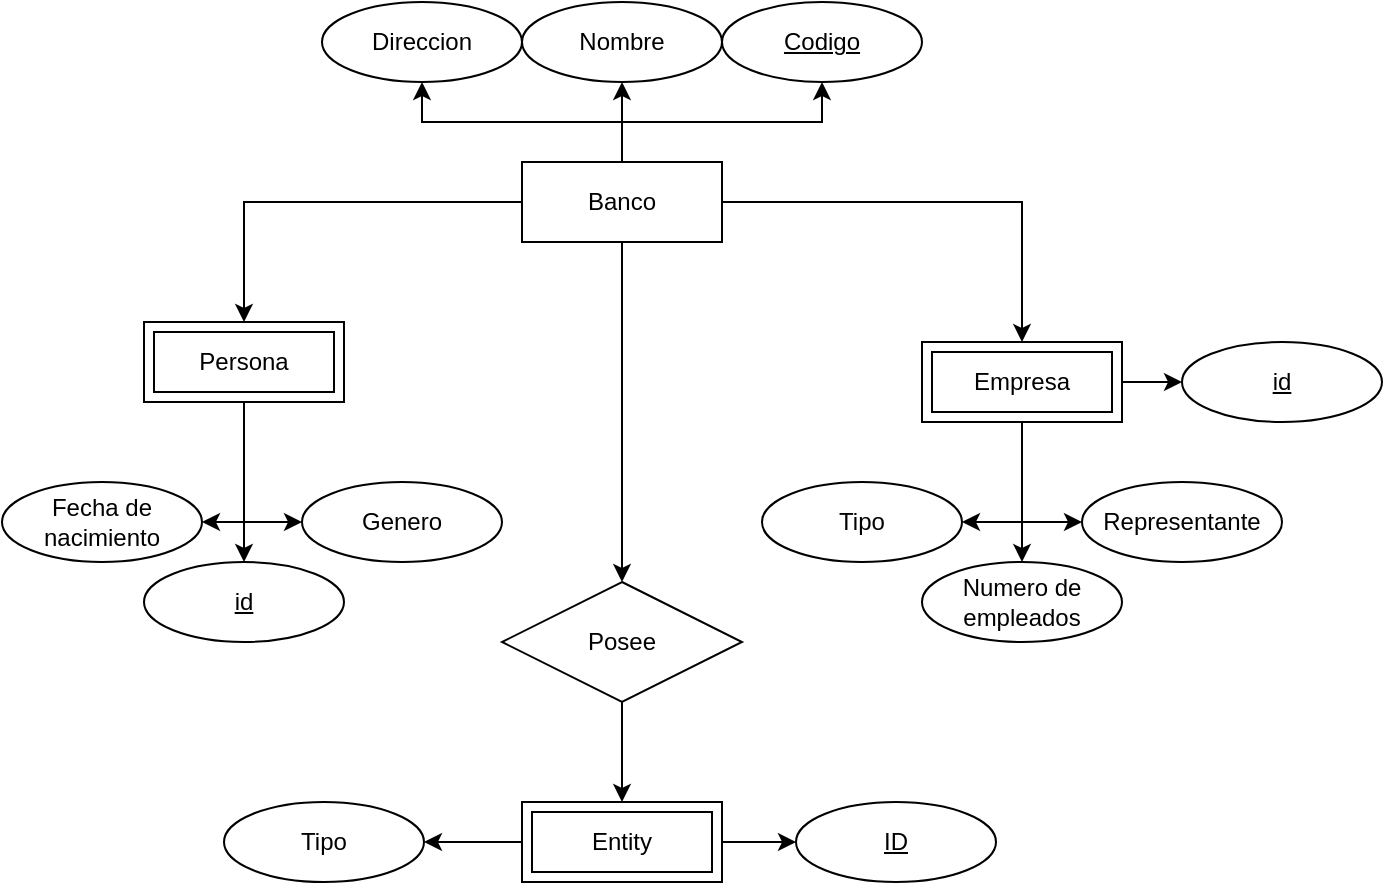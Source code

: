 <mxfile version="21.7.2" type="device">
  <diagram name="Página-1" id="FVufQOcQU-Bn6BT3GcNp">
    <mxGraphModel dx="1379" dy="573" grid="1" gridSize="10" guides="1" tooltips="1" connect="1" arrows="1" fold="1" page="1" pageScale="1" pageWidth="827" pageHeight="1169" math="0" shadow="0">
      <root>
        <mxCell id="0" />
        <mxCell id="1" parent="0" />
        <mxCell id="68BgN3hlOAyS0UJK8AbP-206" value="" style="edgeStyle=orthogonalEdgeStyle;rounded=0;orthogonalLoop=1;jettySize=auto;html=1;" edge="1" parent="1" source="68BgN3hlOAyS0UJK8AbP-212" target="68BgN3hlOAyS0UJK8AbP-214">
          <mxGeometry relative="1" as="geometry" />
        </mxCell>
        <mxCell id="68BgN3hlOAyS0UJK8AbP-207" style="edgeStyle=orthogonalEdgeStyle;rounded=0;orthogonalLoop=1;jettySize=auto;html=1;entryX=0.5;entryY=1;entryDx=0;entryDy=0;" edge="1" parent="1" source="68BgN3hlOAyS0UJK8AbP-212" target="68BgN3hlOAyS0UJK8AbP-215">
          <mxGeometry relative="1" as="geometry" />
        </mxCell>
        <mxCell id="68BgN3hlOAyS0UJK8AbP-208" style="edgeStyle=orthogonalEdgeStyle;rounded=0;orthogonalLoop=1;jettySize=auto;html=1;entryX=0.5;entryY=1;entryDx=0;entryDy=0;" edge="1" parent="1" source="68BgN3hlOAyS0UJK8AbP-212" target="68BgN3hlOAyS0UJK8AbP-213">
          <mxGeometry relative="1" as="geometry" />
        </mxCell>
        <mxCell id="68BgN3hlOAyS0UJK8AbP-209" style="edgeStyle=orthogonalEdgeStyle;rounded=0;orthogonalLoop=1;jettySize=auto;html=1;entryX=0.5;entryY=0;entryDx=0;entryDy=0;" edge="1" parent="1" source="68BgN3hlOAyS0UJK8AbP-212" target="68BgN3hlOAyS0UJK8AbP-226">
          <mxGeometry relative="1" as="geometry">
            <mxPoint x="411" y="700" as="targetPoint" />
          </mxGeometry>
        </mxCell>
        <mxCell id="68BgN3hlOAyS0UJK8AbP-210" style="edgeStyle=orthogonalEdgeStyle;rounded=0;orthogonalLoop=1;jettySize=auto;html=1;entryX=0.5;entryY=0;entryDx=0;entryDy=0;" edge="1" parent="1" source="68BgN3hlOAyS0UJK8AbP-212" target="68BgN3hlOAyS0UJK8AbP-222">
          <mxGeometry relative="1" as="geometry">
            <mxPoint x="780" y="700" as="targetPoint" />
          </mxGeometry>
        </mxCell>
        <mxCell id="68BgN3hlOAyS0UJK8AbP-211" style="edgeStyle=orthogonalEdgeStyle;rounded=0;orthogonalLoop=1;jettySize=auto;html=1;entryX=0.5;entryY=0;entryDx=0;entryDy=0;" edge="1" parent="1" source="68BgN3hlOAyS0UJK8AbP-212" target="68BgN3hlOAyS0UJK8AbP-228">
          <mxGeometry relative="1" as="geometry" />
        </mxCell>
        <mxCell id="68BgN3hlOAyS0UJK8AbP-212" value="Banco" style="whiteSpace=wrap;html=1;align=center;" vertex="1" parent="1">
          <mxGeometry x="550" y="610" width="100" height="40" as="geometry" />
        </mxCell>
        <mxCell id="68BgN3hlOAyS0UJK8AbP-213" value="Codigo" style="ellipse;whiteSpace=wrap;html=1;align=center;fontStyle=4;" vertex="1" parent="1">
          <mxGeometry x="650" y="530" width="100" height="40" as="geometry" />
        </mxCell>
        <mxCell id="68BgN3hlOAyS0UJK8AbP-214" value="Nombre" style="ellipse;whiteSpace=wrap;html=1;align=center;" vertex="1" parent="1">
          <mxGeometry x="550" y="530" width="100" height="40" as="geometry" />
        </mxCell>
        <mxCell id="68BgN3hlOAyS0UJK8AbP-215" value="Direccion" style="ellipse;whiteSpace=wrap;html=1;align=center;" vertex="1" parent="1">
          <mxGeometry x="450" y="530" width="100" height="40" as="geometry" />
        </mxCell>
        <mxCell id="68BgN3hlOAyS0UJK8AbP-216" value="Genero" style="ellipse;whiteSpace=wrap;html=1;align=center;" vertex="1" parent="1">
          <mxGeometry x="440" y="770" width="100" height="40" as="geometry" />
        </mxCell>
        <mxCell id="68BgN3hlOAyS0UJK8AbP-217" value="Fecha de nacimiento" style="ellipse;whiteSpace=wrap;html=1;align=center;" vertex="1" parent="1">
          <mxGeometry x="290" y="770" width="100" height="40" as="geometry" />
        </mxCell>
        <mxCell id="68BgN3hlOAyS0UJK8AbP-218" value="" style="edgeStyle=orthogonalEdgeStyle;rounded=0;orthogonalLoop=1;jettySize=auto;html=1;" edge="1" parent="1" source="68BgN3hlOAyS0UJK8AbP-222" target="68BgN3hlOAyS0UJK8AbP-229">
          <mxGeometry relative="1" as="geometry" />
        </mxCell>
        <mxCell id="68BgN3hlOAyS0UJK8AbP-219" style="edgeStyle=orthogonalEdgeStyle;rounded=0;orthogonalLoop=1;jettySize=auto;html=1;entryX=1;entryY=0.5;entryDx=0;entryDy=0;" edge="1" parent="1" source="68BgN3hlOAyS0UJK8AbP-222" target="68BgN3hlOAyS0UJK8AbP-233">
          <mxGeometry relative="1" as="geometry" />
        </mxCell>
        <mxCell id="68BgN3hlOAyS0UJK8AbP-220" style="edgeStyle=orthogonalEdgeStyle;rounded=0;orthogonalLoop=1;jettySize=auto;html=1;entryX=0;entryY=0.5;entryDx=0;entryDy=0;" edge="1" parent="1" source="68BgN3hlOAyS0UJK8AbP-222" target="68BgN3hlOAyS0UJK8AbP-232">
          <mxGeometry relative="1" as="geometry" />
        </mxCell>
        <mxCell id="68BgN3hlOAyS0UJK8AbP-221" style="edgeStyle=orthogonalEdgeStyle;rounded=0;orthogonalLoop=1;jettySize=auto;html=1;entryX=0.5;entryY=0;entryDx=0;entryDy=0;" edge="1" parent="1" source="68BgN3hlOAyS0UJK8AbP-222" target="68BgN3hlOAyS0UJK8AbP-231">
          <mxGeometry relative="1" as="geometry" />
        </mxCell>
        <mxCell id="68BgN3hlOAyS0UJK8AbP-222" value="Empresa" style="shape=ext;margin=3;double=1;whiteSpace=wrap;html=1;align=center;" vertex="1" parent="1">
          <mxGeometry x="750" y="700" width="100" height="40" as="geometry" />
        </mxCell>
        <mxCell id="68BgN3hlOAyS0UJK8AbP-223" style="edgeStyle=orthogonalEdgeStyle;rounded=0;orthogonalLoop=1;jettySize=auto;html=1;entryX=0.5;entryY=0;entryDx=0;entryDy=0;" edge="1" parent="1" source="68BgN3hlOAyS0UJK8AbP-226" target="68BgN3hlOAyS0UJK8AbP-230">
          <mxGeometry relative="1" as="geometry" />
        </mxCell>
        <mxCell id="68BgN3hlOAyS0UJK8AbP-224" style="edgeStyle=orthogonalEdgeStyle;rounded=0;orthogonalLoop=1;jettySize=auto;html=1;entryX=0;entryY=0.5;entryDx=0;entryDy=0;" edge="1" parent="1" source="68BgN3hlOAyS0UJK8AbP-226" target="68BgN3hlOAyS0UJK8AbP-216">
          <mxGeometry relative="1" as="geometry" />
        </mxCell>
        <mxCell id="68BgN3hlOAyS0UJK8AbP-225" style="edgeStyle=orthogonalEdgeStyle;rounded=0;orthogonalLoop=1;jettySize=auto;html=1;entryX=1;entryY=0.5;entryDx=0;entryDy=0;" edge="1" parent="1" source="68BgN3hlOAyS0UJK8AbP-226" target="68BgN3hlOAyS0UJK8AbP-217">
          <mxGeometry relative="1" as="geometry" />
        </mxCell>
        <mxCell id="68BgN3hlOAyS0UJK8AbP-226" value="Persona" style="shape=ext;margin=3;double=1;whiteSpace=wrap;html=1;align=center;" vertex="1" parent="1">
          <mxGeometry x="361" y="690" width="100" height="40" as="geometry" />
        </mxCell>
        <mxCell id="68BgN3hlOAyS0UJK8AbP-227" value="" style="edgeStyle=orthogonalEdgeStyle;rounded=0;orthogonalLoop=1;jettySize=auto;html=1;entryX=0.5;entryY=0;entryDx=0;entryDy=0;" edge="1" parent="1" source="68BgN3hlOAyS0UJK8AbP-228" target="68BgN3hlOAyS0UJK8AbP-238">
          <mxGeometry relative="1" as="geometry">
            <mxPoint x="600" y="930" as="targetPoint" />
          </mxGeometry>
        </mxCell>
        <mxCell id="68BgN3hlOAyS0UJK8AbP-228" value="Posee" style="shape=rhombus;perimeter=rhombusPerimeter;whiteSpace=wrap;html=1;align=center;" vertex="1" parent="1">
          <mxGeometry x="540" y="820" width="120" height="60" as="geometry" />
        </mxCell>
        <mxCell id="68BgN3hlOAyS0UJK8AbP-229" value="id" style="ellipse;whiteSpace=wrap;html=1;align=center;fontStyle=4;" vertex="1" parent="1">
          <mxGeometry x="880" y="700" width="100" height="40" as="geometry" />
        </mxCell>
        <mxCell id="68BgN3hlOAyS0UJK8AbP-230" value="id" style="ellipse;whiteSpace=wrap;html=1;align=center;fontStyle=4;" vertex="1" parent="1">
          <mxGeometry x="361" y="810" width="100" height="40" as="geometry" />
        </mxCell>
        <mxCell id="68BgN3hlOAyS0UJK8AbP-231" value="Numero de empleados" style="ellipse;whiteSpace=wrap;html=1;align=center;" vertex="1" parent="1">
          <mxGeometry x="750" y="810" width="100" height="40" as="geometry" />
        </mxCell>
        <mxCell id="68BgN3hlOAyS0UJK8AbP-232" value="Representante" style="ellipse;whiteSpace=wrap;html=1;align=center;" vertex="1" parent="1">
          <mxGeometry x="830" y="770" width="100" height="40" as="geometry" />
        </mxCell>
        <mxCell id="68BgN3hlOAyS0UJK8AbP-233" value="Tipo" style="ellipse;whiteSpace=wrap;html=1;align=center;" vertex="1" parent="1">
          <mxGeometry x="670" y="770" width="100" height="40" as="geometry" />
        </mxCell>
        <mxCell id="68BgN3hlOAyS0UJK8AbP-234" value="ID" style="ellipse;whiteSpace=wrap;html=1;align=center;fontStyle=4;" vertex="1" parent="1">
          <mxGeometry x="687" y="930" width="100" height="40" as="geometry" />
        </mxCell>
        <mxCell id="68BgN3hlOAyS0UJK8AbP-235" value="Tipo" style="ellipse;whiteSpace=wrap;html=1;align=center;" vertex="1" parent="1">
          <mxGeometry x="401" y="930" width="100" height="40" as="geometry" />
        </mxCell>
        <mxCell id="68BgN3hlOAyS0UJK8AbP-236" value="" style="edgeStyle=orthogonalEdgeStyle;rounded=0;orthogonalLoop=1;jettySize=auto;html=1;" edge="1" parent="1" source="68BgN3hlOAyS0UJK8AbP-238" target="68BgN3hlOAyS0UJK8AbP-235">
          <mxGeometry relative="1" as="geometry" />
        </mxCell>
        <mxCell id="68BgN3hlOAyS0UJK8AbP-237" value="" style="edgeStyle=orthogonalEdgeStyle;rounded=0;orthogonalLoop=1;jettySize=auto;html=1;" edge="1" parent="1" source="68BgN3hlOAyS0UJK8AbP-238" target="68BgN3hlOAyS0UJK8AbP-234">
          <mxGeometry relative="1" as="geometry" />
        </mxCell>
        <mxCell id="68BgN3hlOAyS0UJK8AbP-238" value="Entity" style="shape=ext;margin=3;double=1;whiteSpace=wrap;html=1;align=center;" vertex="1" parent="1">
          <mxGeometry x="550" y="930" width="100" height="40" as="geometry" />
        </mxCell>
      </root>
    </mxGraphModel>
  </diagram>
</mxfile>

